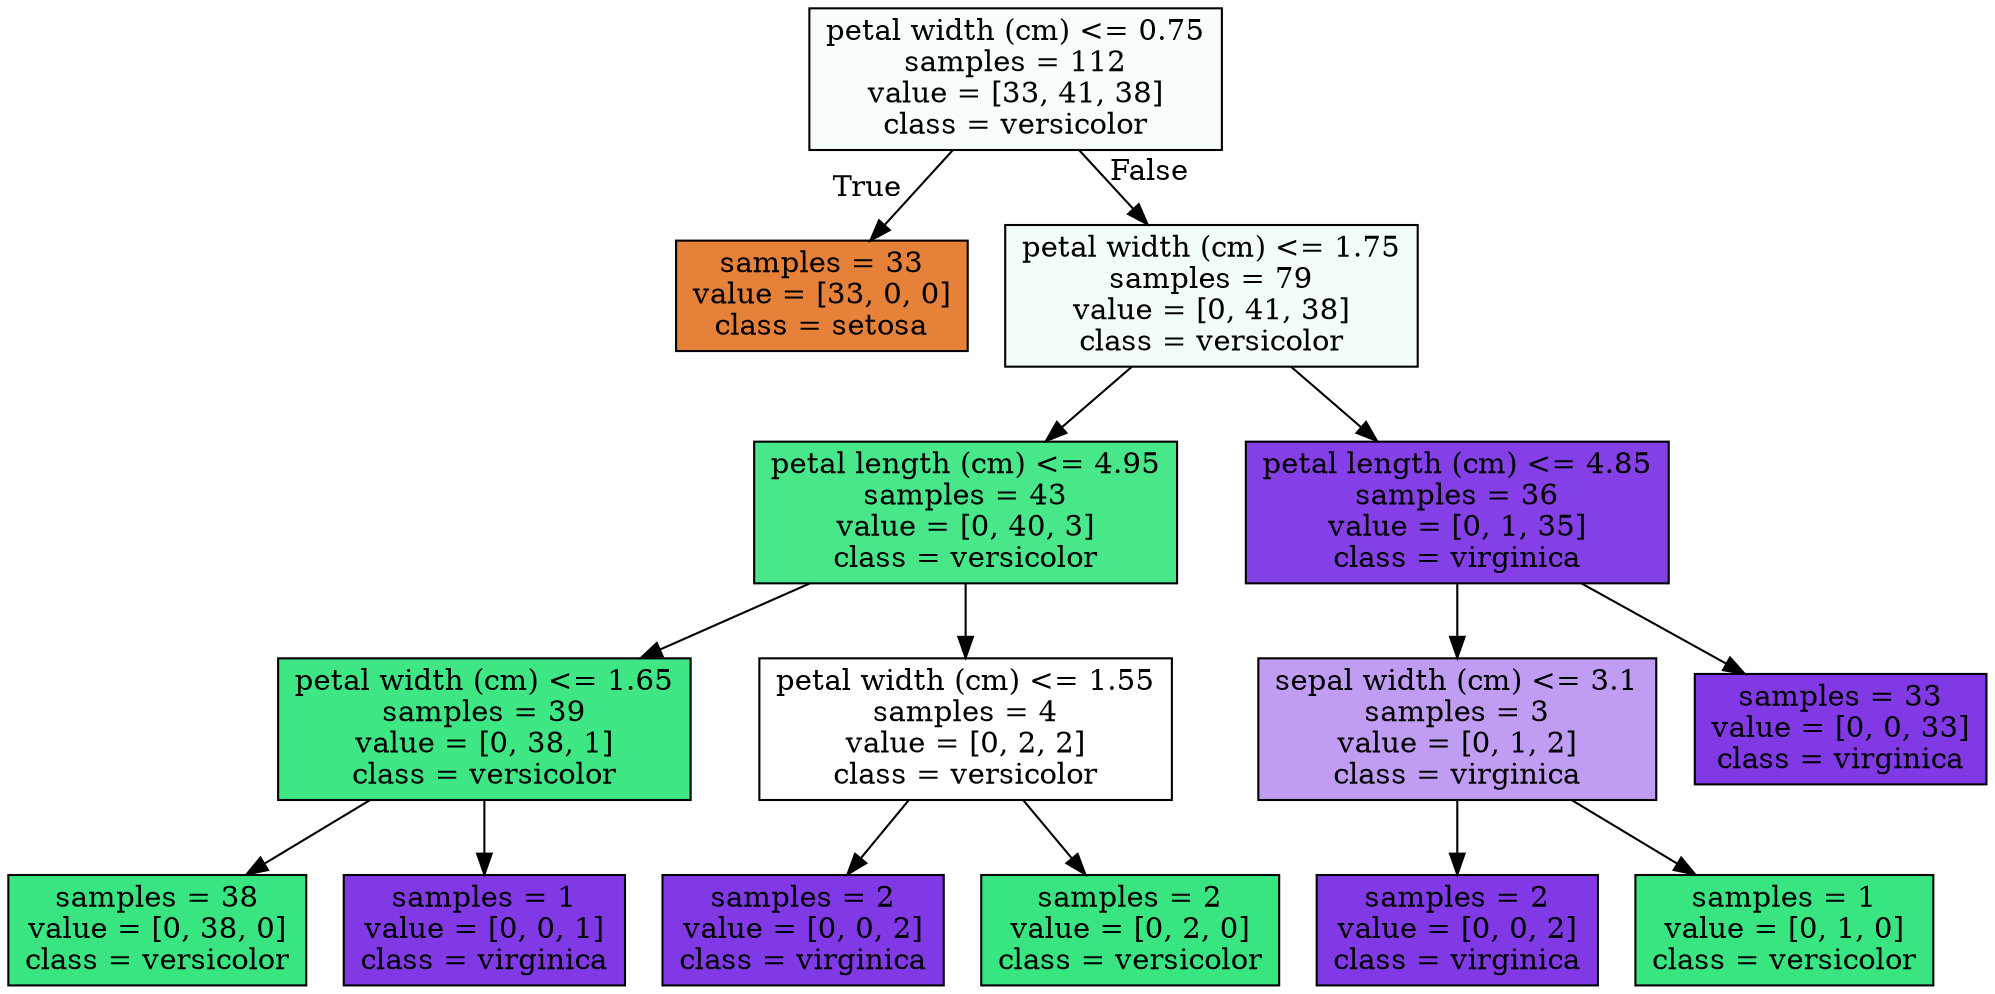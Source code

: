 digraph Tree {
node [shape=box, style="filled", color="black"] ;
0 [label="petal width (cm) <= 0.75\nsamples = 112\nvalue = [33, 41, 38]\nclass = versicolor", fillcolor="#f7fefa"] ;
1 [label="samples = 33\nvalue = [33, 0, 0]\nclass = setosa", fillcolor="#e58139"] ;
0 -> 1 [labeldistance=2.5, labelangle=45, headlabel="True"] ;
2 [label="petal width (cm) <= 1.75\nsamples = 79\nvalue = [0, 41, 38]\nclass = versicolor", fillcolor="#f1fdf6"] ;
0 -> 2 [labeldistance=2.5, labelangle=-45, headlabel="False"] ;
3 [label="petal length (cm) <= 4.95\nsamples = 43\nvalue = [0, 40, 3]\nclass = versicolor", fillcolor="#48e78a"] ;
2 -> 3 ;
4 [label="petal width (cm) <= 1.65\nsamples = 39\nvalue = [0, 38, 1]\nclass = versicolor", fillcolor="#3ee684"] ;
3 -> 4 ;
5 [label="samples = 38\nvalue = [0, 38, 0]\nclass = versicolor", fillcolor="#39e581"] ;
4 -> 5 ;
6 [label="samples = 1\nvalue = [0, 0, 1]\nclass = virginica", fillcolor="#8139e5"] ;
4 -> 6 ;
7 [label="petal width (cm) <= 1.55\nsamples = 4\nvalue = [0, 2, 2]\nclass = versicolor", fillcolor="#ffffff"] ;
3 -> 7 ;
8 [label="samples = 2\nvalue = [0, 0, 2]\nclass = virginica", fillcolor="#8139e5"] ;
7 -> 8 ;
9 [label="samples = 2\nvalue = [0, 2, 0]\nclass = versicolor", fillcolor="#39e581"] ;
7 -> 9 ;
10 [label="petal length (cm) <= 4.85\nsamples = 36\nvalue = [0, 1, 35]\nclass = virginica", fillcolor="#853fe6"] ;
2 -> 10 ;
11 [label="sepal width (cm) <= 3.1\nsamples = 3\nvalue = [0, 1, 2]\nclass = virginica", fillcolor="#c09cf2"] ;
10 -> 11 ;
12 [label="samples = 2\nvalue = [0, 0, 2]\nclass = virginica", fillcolor="#8139e5"] ;
11 -> 12 ;
13 [label="samples = 1\nvalue = [0, 1, 0]\nclass = versicolor", fillcolor="#39e581"] ;
11 -> 13 ;
14 [label="samples = 33\nvalue = [0, 0, 33]\nclass = virginica", fillcolor="#8139e5"] ;
10 -> 14 ;
}